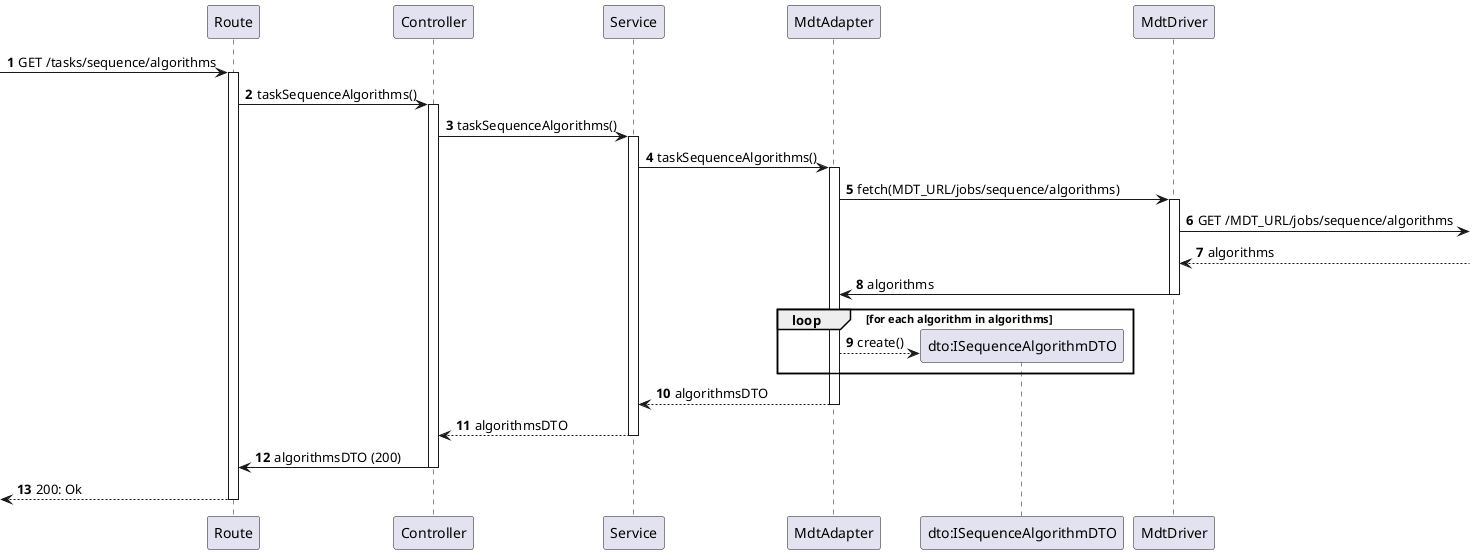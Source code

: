 @startuml
autonumber

participant "Route" as r

participant "Controller" as ctrl
' participant "dto:ITaskAlgorithmDTO" as dto_in

participant "Service" as svc
' participant "mdtDto:IRobotTasksDTO" as mdt_dto

participant "MdtAdapter" as repo
participant "dto:ISequenceAlgorithmDTO" as dto_out

participant "MdtDriver" as http

[-> r : GET /tasks/sequence/algorithms
activate r
    r -> ctrl : taskSequenceAlgorithms()
    activate ctrl
        ctrl -> svc : taskSequenceAlgorithms()
        activate svc
            svc -> repo : taskSequenceAlgorithms()
            activate repo
                repo -> http : fetch(MDT_URL/jobs/sequence/algorithms)
                activate http
                    http ->] : GET /MDT_URL/jobs/sequence/algorithms
                    http <--] : algorithms

                    http -> repo : algorithms
                deactivate http

                loop for each algorithm in algorithms
                    repo --> dto_out** : create()
                end

                repo --> svc : algorithmsDTO
            deactivate repo

            svc --> ctrl : algorithmsDTO
        deactivate svc

        ctrl -> r : algorithmsDTO (200)
    deactivate ctrl
    [<-- r : 200: Ok
deactivate r

@enduml
